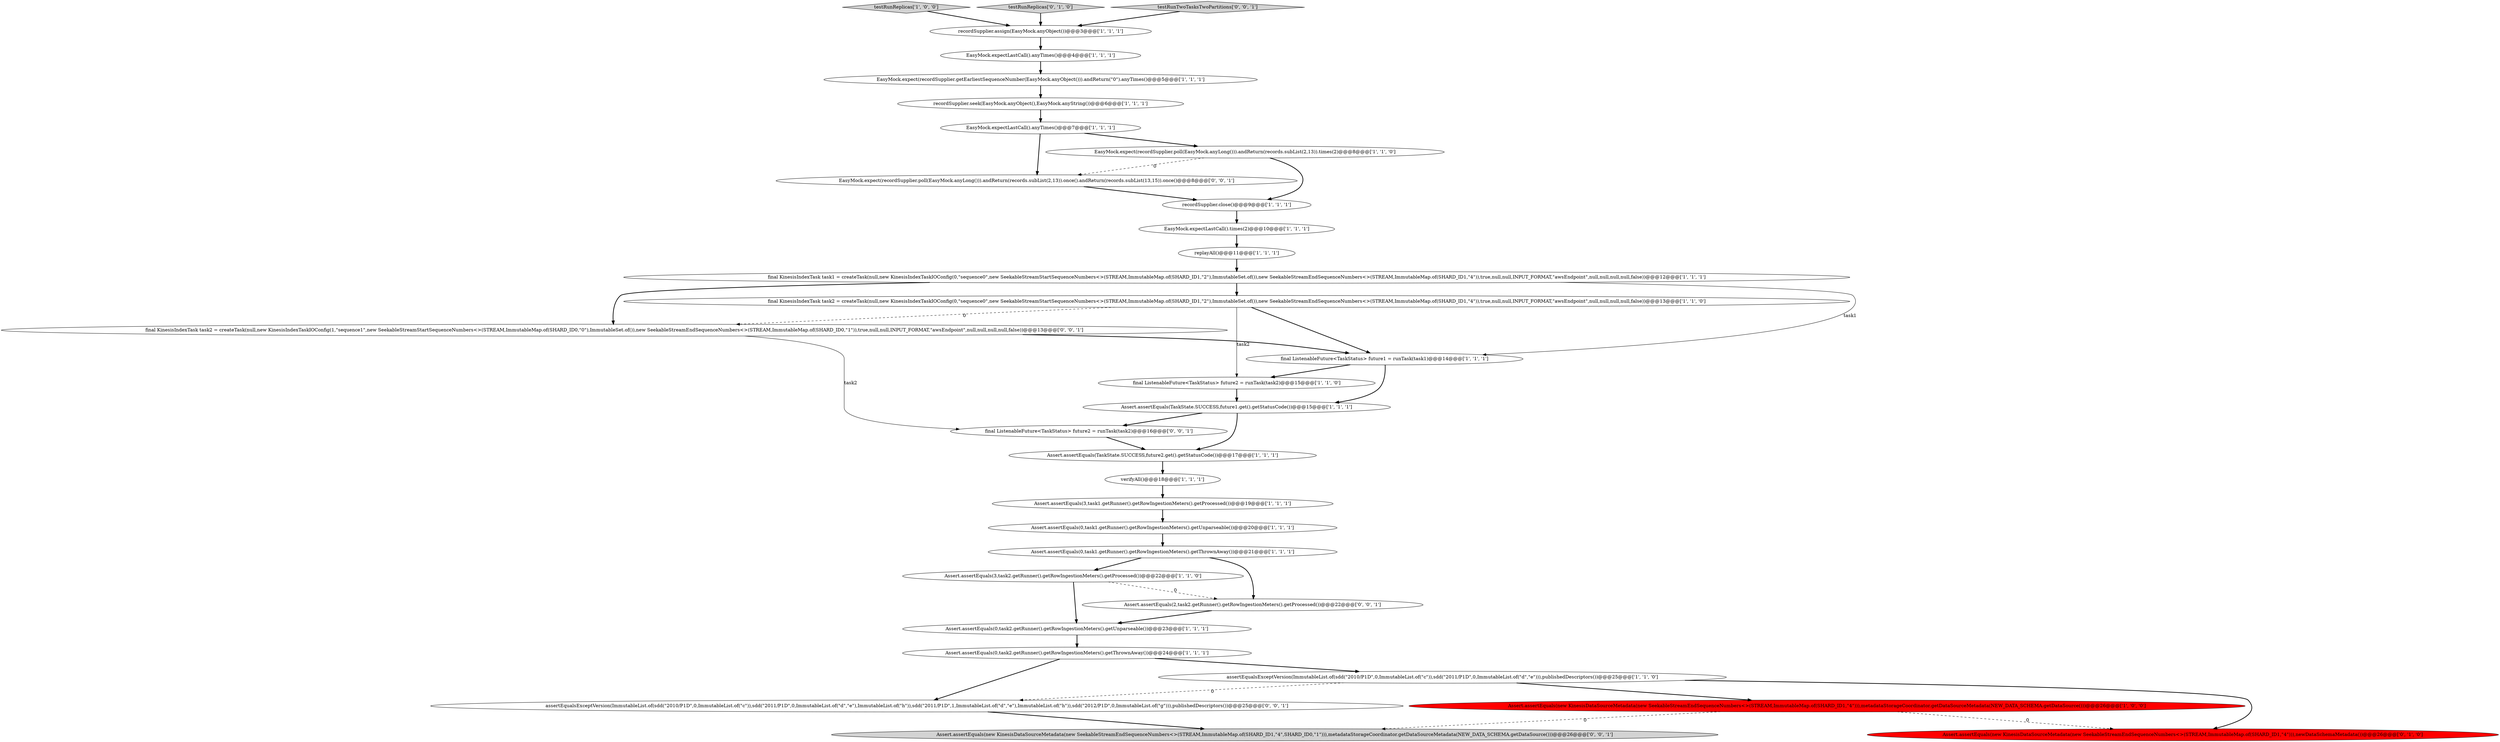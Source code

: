digraph {
4 [style = filled, label = "replayAll()@@@11@@@['1', '1', '1']", fillcolor = white, shape = ellipse image = "AAA0AAABBB1BBB"];
13 [style = filled, label = "assertEqualsExceptVersion(ImmutableList.of(sdd(\"2010/P1D\",0,ImmutableList.of(\"c\")),sdd(\"2011/P1D\",0,ImmutableList.of(\"d\",\"e\"))),publishedDescriptors())@@@25@@@['1', '1', '0']", fillcolor = white, shape = ellipse image = "AAA0AAABBB1BBB"];
16 [style = filled, label = "testRunReplicas['1', '0', '0']", fillcolor = lightgray, shape = diamond image = "AAA0AAABBB1BBB"];
3 [style = filled, label = "Assert.assertEquals(0,task2.getRunner().getRowIngestionMeters().getUnparseable())@@@23@@@['1', '1', '1']", fillcolor = white, shape = ellipse image = "AAA0AAABBB1BBB"];
29 [style = filled, label = "Assert.assertEquals(new KinesisDataSourceMetadata(new SeekableStreamEndSequenceNumbers<>(STREAM,ImmutableMap.of(SHARD_ID1,\"4\",SHARD_ID0,\"1\"))),metadataStorageCoordinator.getDataSourceMetadata(NEW_DATA_SCHEMA.getDataSource()))@@@26@@@['0', '0', '1']", fillcolor = lightgray, shape = ellipse image = "AAA0AAABBB3BBB"];
31 [style = filled, label = "final KinesisIndexTask task2 = createTask(null,new KinesisIndexTaskIOConfig(1,\"sequence1\",new SeekableStreamStartSequenceNumbers<>(STREAM,ImmutableMap.of(SHARD_ID0,\"0\"),ImmutableSet.of()),new SeekableStreamEndSequenceNumbers<>(STREAM,ImmutableMap.of(SHARD_ID0,\"1\")),true,null,null,INPUT_FORMAT,\"awsEndpoint\",null,null,null,null,false))@@@13@@@['0', '0', '1']", fillcolor = white, shape = ellipse image = "AAA0AAABBB3BBB"];
28 [style = filled, label = "EasyMock.expect(recordSupplier.poll(EasyMock.anyLong())).andReturn(records.subList(2,13)).once().andReturn(records.subList(13,15)).once()@@@8@@@['0', '0', '1']", fillcolor = white, shape = ellipse image = "AAA0AAABBB3BBB"];
26 [style = filled, label = "Assert.assertEquals(new KinesisDataSourceMetadata(new SeekableStreamEndSequenceNumbers<>(STREAM,ImmutableMap.of(SHARD_ID1,\"4\"))),newDataSchemaMetadata())@@@26@@@['0', '1', '0']", fillcolor = red, shape = ellipse image = "AAA1AAABBB2BBB"];
14 [style = filled, label = "EasyMock.expect(recordSupplier.getEarliestSequenceNumber(EasyMock.anyObject())).andReturn(\"0\").anyTimes()@@@5@@@['1', '1', '1']", fillcolor = white, shape = ellipse image = "AAA0AAABBB1BBB"];
6 [style = filled, label = "Assert.assertEquals(3,task2.getRunner().getRowIngestionMeters().getProcessed())@@@22@@@['1', '1', '0']", fillcolor = white, shape = ellipse image = "AAA0AAABBB1BBB"];
11 [style = filled, label = "final ListenableFuture<TaskStatus> future2 = runTask(task2)@@@15@@@['1', '1', '0']", fillcolor = white, shape = ellipse image = "AAA0AAABBB1BBB"];
18 [style = filled, label = "recordSupplier.close()@@@9@@@['1', '1', '1']", fillcolor = white, shape = ellipse image = "AAA0AAABBB1BBB"];
8 [style = filled, label = "EasyMock.expectLastCall().anyTimes()@@@4@@@['1', '1', '1']", fillcolor = white, shape = ellipse image = "AAA0AAABBB1BBB"];
17 [style = filled, label = "Assert.assertEquals(new KinesisDataSourceMetadata(new SeekableStreamEndSequenceNumbers<>(STREAM,ImmutableMap.of(SHARD_ID1,\"4\"))),metadataStorageCoordinator.getDataSourceMetadata(NEW_DATA_SCHEMA.getDataSource()))@@@26@@@['1', '0', '0']", fillcolor = red, shape = ellipse image = "AAA1AAABBB1BBB"];
2 [style = filled, label = "EasyMock.expect(recordSupplier.poll(EasyMock.anyLong())).andReturn(records.subList(2,13)).times(2)@@@8@@@['1', '1', '0']", fillcolor = white, shape = ellipse image = "AAA0AAABBB1BBB"];
19 [style = filled, label = "final KinesisIndexTask task2 = createTask(null,new KinesisIndexTaskIOConfig(0,\"sequence0\",new SeekableStreamStartSequenceNumbers<>(STREAM,ImmutableMap.of(SHARD_ID1,\"2\"),ImmutableSet.of()),new SeekableStreamEndSequenceNumbers<>(STREAM,ImmutableMap.of(SHARD_ID1,\"4\")),true,null,null,INPUT_FORMAT,\"awsEndpoint\",null,null,null,null,false))@@@13@@@['1', '1', '0']", fillcolor = white, shape = ellipse image = "AAA0AAABBB1BBB"];
12 [style = filled, label = "Assert.assertEquals(TaskState.SUCCESS,future2.get().getStatusCode())@@@17@@@['1', '1', '1']", fillcolor = white, shape = ellipse image = "AAA0AAABBB1BBB"];
15 [style = filled, label = "final ListenableFuture<TaskStatus> future1 = runTask(task1)@@@14@@@['1', '1', '1']", fillcolor = white, shape = ellipse image = "AAA0AAABBB1BBB"];
1 [style = filled, label = "final KinesisIndexTask task1 = createTask(null,new KinesisIndexTaskIOConfig(0,\"sequence0\",new SeekableStreamStartSequenceNumbers<>(STREAM,ImmutableMap.of(SHARD_ID1,\"2\"),ImmutableSet.of()),new SeekableStreamEndSequenceNumbers<>(STREAM,ImmutableMap.of(SHARD_ID1,\"4\")),true,null,null,INPUT_FORMAT,\"awsEndpoint\",null,null,null,null,false))@@@12@@@['1', '1', '1']", fillcolor = white, shape = ellipse image = "AAA0AAABBB1BBB"];
22 [style = filled, label = "Assert.assertEquals(0,task1.getRunner().getRowIngestionMeters().getThrownAway())@@@21@@@['1', '1', '1']", fillcolor = white, shape = ellipse image = "AAA0AAABBB1BBB"];
7 [style = filled, label = "recordSupplier.assign(EasyMock.anyObject())@@@3@@@['1', '1', '1']", fillcolor = white, shape = ellipse image = "AAA0AAABBB1BBB"];
21 [style = filled, label = "Assert.assertEquals(3,task1.getRunner().getRowIngestionMeters().getProcessed())@@@19@@@['1', '1', '1']", fillcolor = white, shape = ellipse image = "AAA0AAABBB1BBB"];
24 [style = filled, label = "Assert.assertEquals(0,task2.getRunner().getRowIngestionMeters().getThrownAway())@@@24@@@['1', '1', '1']", fillcolor = white, shape = ellipse image = "AAA0AAABBB1BBB"];
25 [style = filled, label = "testRunReplicas['0', '1', '0']", fillcolor = lightgray, shape = diamond image = "AAA0AAABBB2BBB"];
10 [style = filled, label = "Assert.assertEquals(0,task1.getRunner().getRowIngestionMeters().getUnparseable())@@@20@@@['1', '1', '1']", fillcolor = white, shape = ellipse image = "AAA0AAABBB1BBB"];
9 [style = filled, label = "Assert.assertEquals(TaskState.SUCCESS,future1.get().getStatusCode())@@@15@@@['1', '1', '1']", fillcolor = white, shape = ellipse image = "AAA0AAABBB1BBB"];
23 [style = filled, label = "recordSupplier.seek(EasyMock.anyObject(),EasyMock.anyString())@@@6@@@['1', '1', '1']", fillcolor = white, shape = ellipse image = "AAA0AAABBB1BBB"];
33 [style = filled, label = "Assert.assertEquals(2,task2.getRunner().getRowIngestionMeters().getProcessed())@@@22@@@['0', '0', '1']", fillcolor = white, shape = ellipse image = "AAA0AAABBB3BBB"];
0 [style = filled, label = "EasyMock.expectLastCall().anyTimes()@@@7@@@['1', '1', '1']", fillcolor = white, shape = ellipse image = "AAA0AAABBB1BBB"];
20 [style = filled, label = "EasyMock.expectLastCall().times(2)@@@10@@@['1', '1', '1']", fillcolor = white, shape = ellipse image = "AAA0AAABBB1BBB"];
5 [style = filled, label = "verifyAll()@@@18@@@['1', '1', '1']", fillcolor = white, shape = ellipse image = "AAA0AAABBB1BBB"];
30 [style = filled, label = "final ListenableFuture<TaskStatus> future2 = runTask(task2)@@@16@@@['0', '0', '1']", fillcolor = white, shape = ellipse image = "AAA0AAABBB3BBB"];
27 [style = filled, label = "testRunTwoTasksTwoPartitions['0', '0', '1']", fillcolor = lightgray, shape = diamond image = "AAA0AAABBB3BBB"];
32 [style = filled, label = "assertEqualsExceptVersion(ImmutableList.of(sdd(\"2010/P1D\",0,ImmutableList.of(\"c\")),sdd(\"2011/P1D\",0,ImmutableList.of(\"d\",\"e\"),ImmutableList.of(\"h\")),sdd(\"2011/P1D\",1,ImmutableList.of(\"d\",\"e\"),ImmutableList.of(\"h\")),sdd(\"2012/P1D\",0,ImmutableList.of(\"g\"))),publishedDescriptors())@@@25@@@['0', '0', '1']", fillcolor = white, shape = ellipse image = "AAA0AAABBB3BBB"];
10->22 [style = bold, label=""];
6->3 [style = bold, label=""];
21->10 [style = bold, label=""];
22->33 [style = bold, label=""];
28->18 [style = bold, label=""];
12->5 [style = bold, label=""];
33->3 [style = bold, label=""];
3->24 [style = bold, label=""];
31->30 [style = solid, label="task2"];
0->2 [style = bold, label=""];
24->32 [style = bold, label=""];
16->7 [style = bold, label=""];
8->14 [style = bold, label=""];
2->18 [style = bold, label=""];
9->30 [style = bold, label=""];
19->11 [style = solid, label="task2"];
7->8 [style = bold, label=""];
11->9 [style = bold, label=""];
23->0 [style = bold, label=""];
25->7 [style = bold, label=""];
31->15 [style = bold, label=""];
6->33 [style = dashed, label="0"];
17->29 [style = dashed, label="0"];
20->4 [style = bold, label=""];
13->32 [style = dashed, label="0"];
32->29 [style = bold, label=""];
5->21 [style = bold, label=""];
18->20 [style = bold, label=""];
13->17 [style = bold, label=""];
30->12 [style = bold, label=""];
15->11 [style = bold, label=""];
14->23 [style = bold, label=""];
13->26 [style = bold, label=""];
15->9 [style = bold, label=""];
27->7 [style = bold, label=""];
2->28 [style = dashed, label="0"];
17->26 [style = dashed, label="0"];
4->1 [style = bold, label=""];
1->15 [style = solid, label="task1"];
9->12 [style = bold, label=""];
19->15 [style = bold, label=""];
1->19 [style = bold, label=""];
1->31 [style = bold, label=""];
0->28 [style = bold, label=""];
22->6 [style = bold, label=""];
24->13 [style = bold, label=""];
19->31 [style = dashed, label="0"];
}
